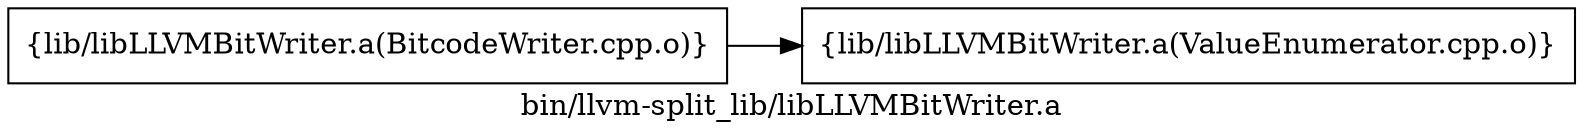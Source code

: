 digraph "bin/llvm-split_lib/libLLVMBitWriter.a" {
	label="bin/llvm-split_lib/libLLVMBitWriter.a";
	rankdir=LR;
	{ rank=same; Node0x55fc3f6e5f88;  }

	Node0x55fc3f6e5f88 [shape=record,shape=box,group=0,label="{lib/libLLVMBitWriter.a(BitcodeWriter.cpp.o)}"];
	Node0x55fc3f6e5f88 -> Node0x55fc3f6e5da8;
	Node0x55fc3f6e5da8 [shape=record,shape=box,group=0,label="{lib/libLLVMBitWriter.a(ValueEnumerator.cpp.o)}"];
}
